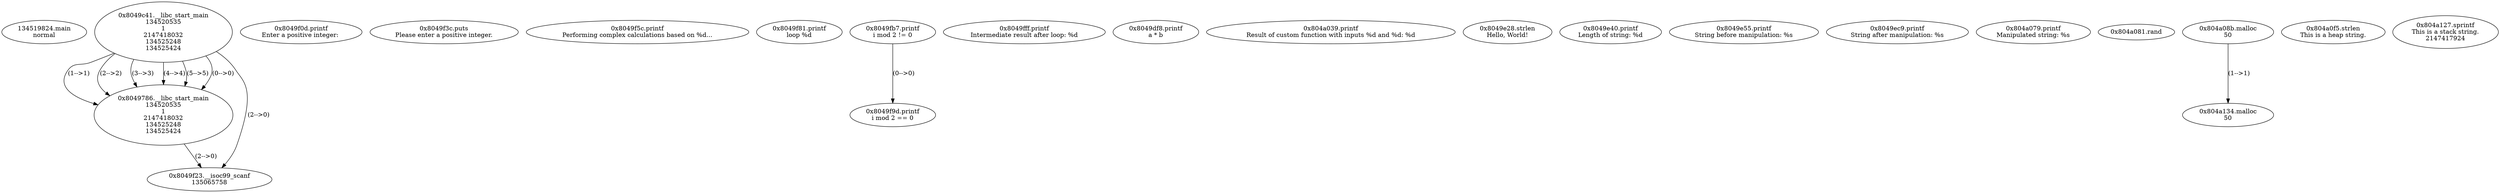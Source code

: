 // Global SCDG with merge call
digraph {
	0 [label="134519824.main
normal"]
	1 [label="0x8049c41.__libc_start_main
134520535
1
2147418032
134525248
134525424"]
	2 [label="0x8049786.__libc_start_main
134520535
1
2147418032
134525248
134525424"]
	1 -> 2 [label="(1-->1)"]
	1 -> 2 [label="(2-->2)"]
	1 -> 2 [label="(3-->3)"]
	1 -> 2 [label="(4-->4)"]
	1 -> 2 [label="(5-->5)"]
	1 -> 2 [label="(0-->0)"]
	3 [label="0x8049f0d.printf
Enter a positive integer: "]
	4 [label="0x8049f23.__isoc99_scanf
135065758"]
	1 -> 4 [label="(2-->0)"]
	2 -> 4 [label="(2-->0)"]
	5 [label="0x8049f3c.puts
Please enter a positive integer."]
	6 [label="0x8049f5c.printf
Performing complex calculations based on %d...
"]
	7 [label="0x8049f81.printf
loop %d"]
	8 [label="0x8049fb7.printf
i mod 2 != 0"]
	9 [label="0x8049fff.printf
Intermediate result after loop: %d
"]
	10 [label="0x8049df8.printf
a * b"]
	11 [label="0x804a039.printf
Result of custom function with inputs %d and %d: %d
"]
	12 [label="0x8049e28.strlen
Hello, World!"]
	13 [label="0x8049e40.printf
Length of string: %d
"]
	14 [label="0x8049e55.printf
String before manipulation: %s
"]
	15 [label="0x8049ec9.printf
String after manipulation: %s
"]
	16 [label="0x804a079.printf
Manipulated string: %s
"]
	17 [label="0x804a081.rand
"]
	18 [label="0x804a08b.malloc
50"]
	19 [label="0x804a0f5.strlen
This is a heap string."]
	20 [label="0x804a127.sprintf
This is a stack string.
2147417924"]
	21 [label="0x804a134.malloc
50"]
	18 -> 21 [label="(1-->1)"]
	22 [label="0x8049f9d.printf
i mod 2 == 0"]
	8 -> 22 [label="(0-->0)"]
}
